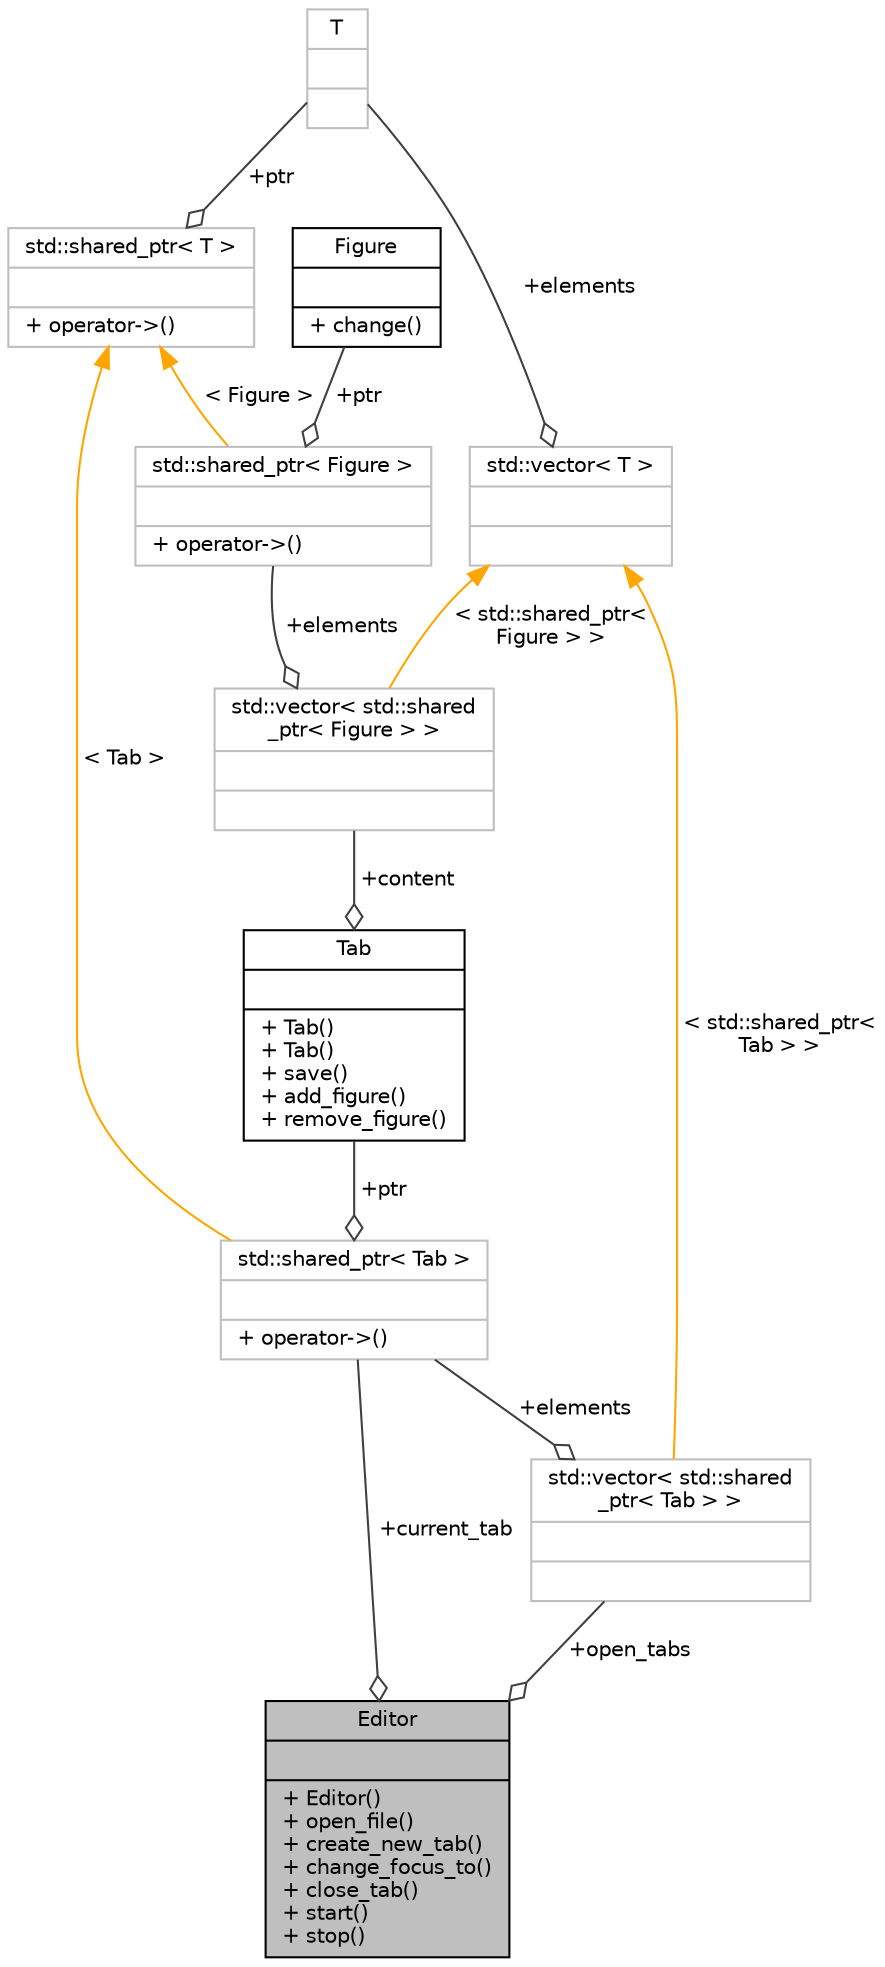 digraph "Editor"
{
 // INTERACTIVE_SVG=YES
 // LATEX_PDF_SIZE
  bgcolor="transparent";
  edge [fontname="Helvetica",fontsize="10",labelfontname="Helvetica",labelfontsize="10"];
  node [fontname="Helvetica",fontsize="10",shape=record];
  Node1 [label="{Editor\n||+ Editor()\l+ open_file()\l+ create_new_tab()\l+ change_focus_to()\l+ close_tab()\l+ start()\l+ stop()\l}",height=0.2,width=0.4,color="black", fillcolor="grey75", style="filled", fontcolor="black",tooltip=" "];
  Node2 -> Node1 [color="grey25",fontsize="10",style="solid",label=" +current_tab" ,arrowhead="odiamond",fontname="Helvetica"];
  Node2 [label="{std::shared_ptr\< Tab \>\n||+ operator-\>()\l}",height=0.2,width=0.4,color="grey75",tooltip=" "];
  Node3 -> Node2 [color="grey25",fontsize="10",style="solid",label=" +ptr" ,arrowhead="odiamond",fontname="Helvetica"];
  Node3 [label="{Tab\n||+ Tab()\l+ Tab()\l+ save()\l+ add_figure()\l+ remove_figure()\l}",height=0.2,width=0.4,color="black",URL="$d9/d4b/class_tab.html",tooltip=" "];
  Node4 -> Node3 [color="grey25",fontsize="10",style="solid",label=" +content" ,arrowhead="odiamond",fontname="Helvetica"];
  Node4 [label="{std::vector\< std::shared\l_ptr\< Figure \> \>\n||}",height=0.2,width=0.4,color="grey75",tooltip=" "];
  Node5 -> Node4 [color="grey25",fontsize="10",style="solid",label=" +elements" ,arrowhead="odiamond",fontname="Helvetica"];
  Node5 [label="{std::shared_ptr\< Figure \>\n||+ operator-\>()\l}",height=0.2,width=0.4,color="grey75",tooltip=" "];
  Node6 -> Node5 [color="grey25",fontsize="10",style="solid",label=" +ptr" ,arrowhead="odiamond",fontname="Helvetica"];
  Node6 [label="{Figure\n||+ change()\l}",height=0.2,width=0.4,color="black",URL="$db/db9/class_figure.html",tooltip=" "];
  Node7 -> Node5 [dir="back",color="orange",fontsize="10",style="solid",label=" \< Figure \>" ,fontname="Helvetica"];
  Node7 [label="{std::shared_ptr\< T \>\n||+ operator-\>()\l}",height=0.2,width=0.4,color="grey75",tooltip="STL class."];
  Node8 -> Node7 [color="grey25",fontsize="10",style="solid",label=" +ptr" ,arrowhead="odiamond",fontname="Helvetica"];
  Node8 [label="{T\n||}",height=0.2,width=0.4,color="grey75",tooltip=" "];
  Node9 -> Node4 [dir="back",color="orange",fontsize="10",style="solid",label=" \< std::shared_ptr\<\l Figure \> \>" ,fontname="Helvetica"];
  Node9 [label="{std::vector\< T \>\n||}",height=0.2,width=0.4,color="grey75",tooltip="STL class."];
  Node8 -> Node9 [color="grey25",fontsize="10",style="solid",label=" +elements" ,arrowhead="odiamond",fontname="Helvetica"];
  Node7 -> Node2 [dir="back",color="orange",fontsize="10",style="solid",label=" \< Tab \>" ,fontname="Helvetica"];
  Node10 -> Node1 [color="grey25",fontsize="10",style="solid",label=" +open_tabs" ,arrowhead="odiamond",fontname="Helvetica"];
  Node10 [label="{std::vector\< std::shared\l_ptr\< Tab \> \>\n||}",height=0.2,width=0.4,color="grey75",tooltip=" "];
  Node2 -> Node10 [color="grey25",fontsize="10",style="solid",label=" +elements" ,arrowhead="odiamond",fontname="Helvetica"];
  Node9 -> Node10 [dir="back",color="orange",fontsize="10",style="solid",label=" \< std::shared_ptr\<\l Tab \> \>" ,fontname="Helvetica"];
}
